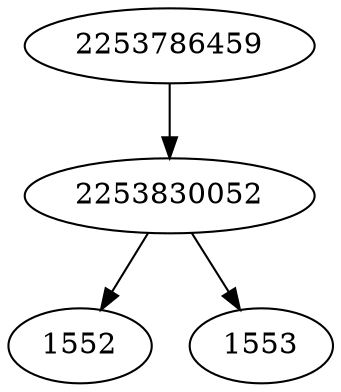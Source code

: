 strict digraph  {
1552;
1553;
2253786459;
2253830052;
2253786459 -> 2253830052;
2253830052 -> 1552;
2253830052 -> 1553;
}

